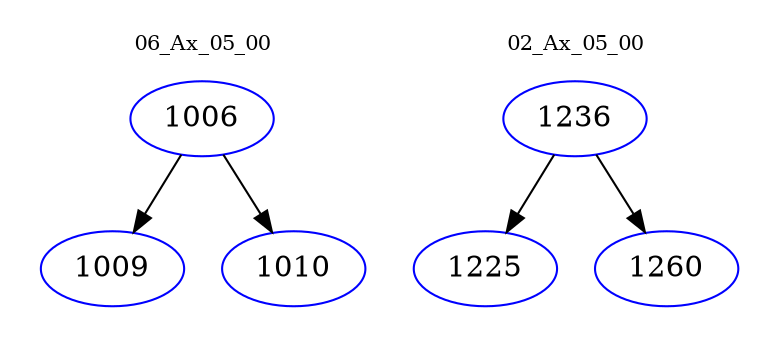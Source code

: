 digraph{
subgraph cluster_0 {
color = white
label = "06_Ax_05_00";
fontsize=10;
T0_1006 [label="1006", color="blue"]
T0_1006 -> T0_1009 [color="black"]
T0_1009 [label="1009", color="blue"]
T0_1006 -> T0_1010 [color="black"]
T0_1010 [label="1010", color="blue"]
}
subgraph cluster_1 {
color = white
label = "02_Ax_05_00";
fontsize=10;
T1_1236 [label="1236", color="blue"]
T1_1236 -> T1_1225 [color="black"]
T1_1225 [label="1225", color="blue"]
T1_1236 -> T1_1260 [color="black"]
T1_1260 [label="1260", color="blue"]
}
}
